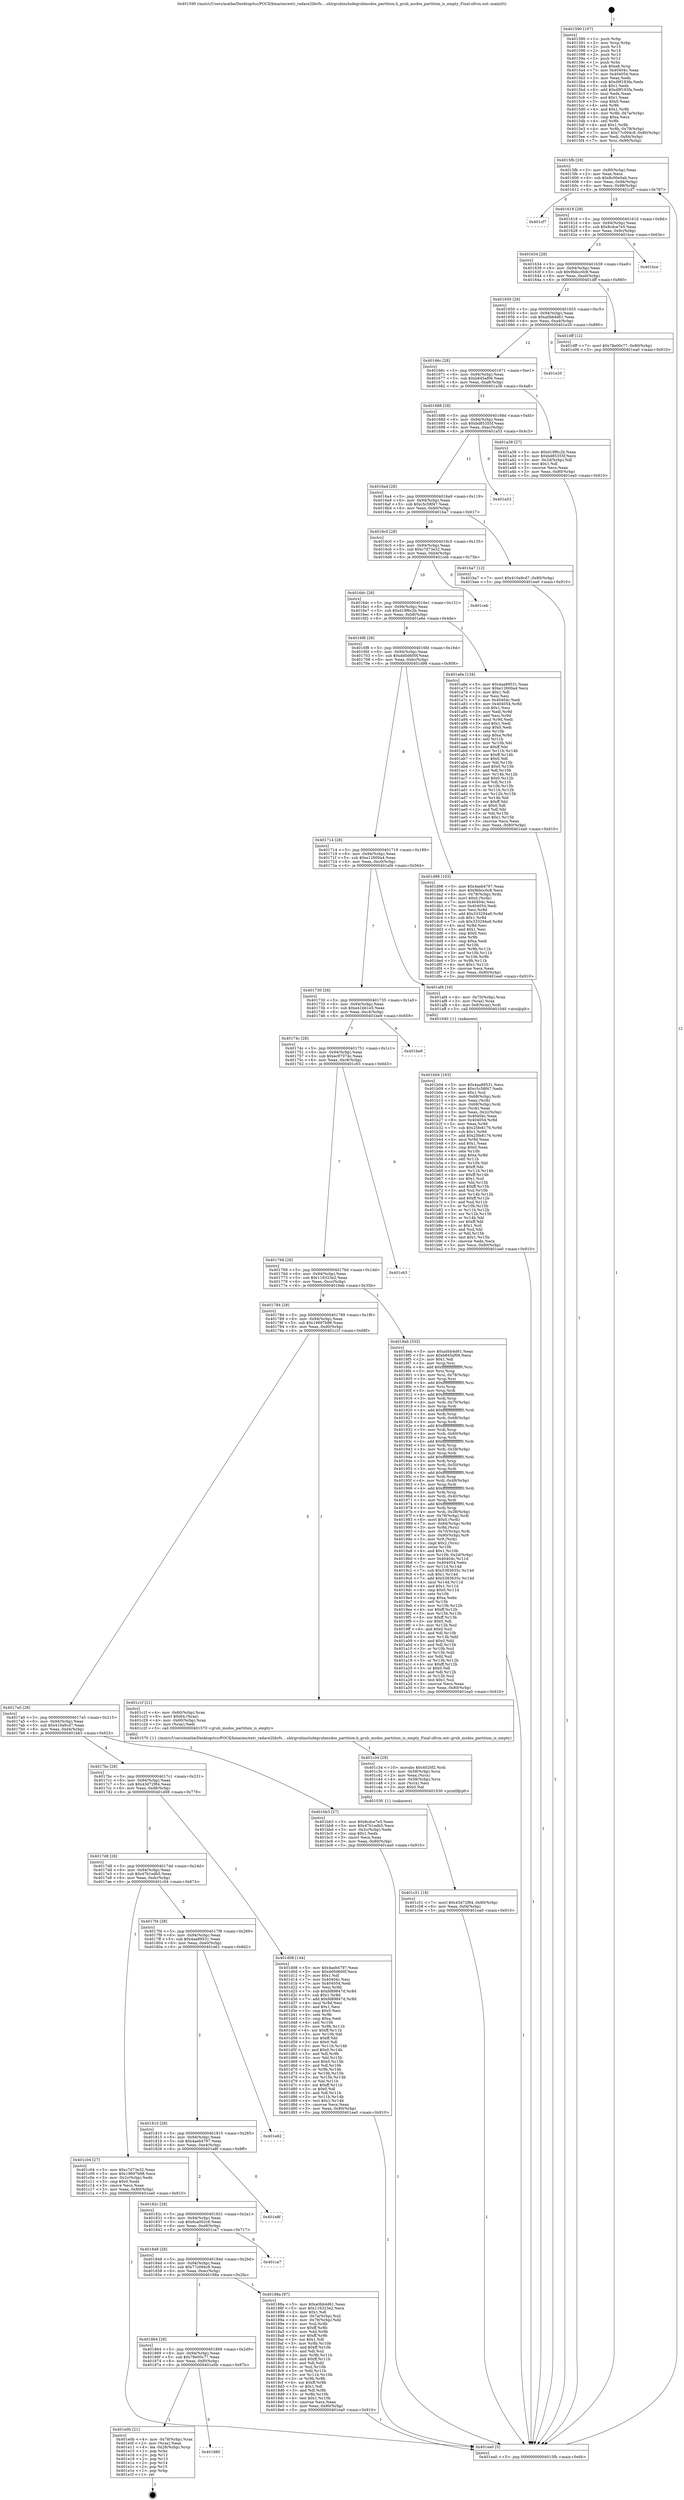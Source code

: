 digraph "0x401590" {
  label = "0x401590 (/mnt/c/Users/mathe/Desktop/tcc/POCII/binaries/extr_radare2librfs....shlrgrubincludegrubmsdos_partition.h_grub_msdos_partition_is_empty_Final-ollvm.out::main(0))"
  labelloc = "t"
  node[shape=record]

  Entry [label="",width=0.3,height=0.3,shape=circle,fillcolor=black,style=filled]
  "0x4015fb" [label="{
     0x4015fb [29]\l
     | [instrs]\l
     &nbsp;&nbsp;0x4015fb \<+3\>: mov -0x80(%rbp),%eax\l
     &nbsp;&nbsp;0x4015fe \<+2\>: mov %eax,%ecx\l
     &nbsp;&nbsp;0x401600 \<+6\>: sub $0x8c00e0ab,%ecx\l
     &nbsp;&nbsp;0x401606 \<+6\>: mov %eax,-0x94(%rbp)\l
     &nbsp;&nbsp;0x40160c \<+6\>: mov %ecx,-0x98(%rbp)\l
     &nbsp;&nbsp;0x401612 \<+6\>: je 0000000000401cf7 \<main+0x767\>\l
  }"]
  "0x401cf7" [label="{
     0x401cf7\l
  }", style=dashed]
  "0x401618" [label="{
     0x401618 [28]\l
     | [instrs]\l
     &nbsp;&nbsp;0x401618 \<+5\>: jmp 000000000040161d \<main+0x8d\>\l
     &nbsp;&nbsp;0x40161d \<+6\>: mov -0x94(%rbp),%eax\l
     &nbsp;&nbsp;0x401623 \<+5\>: sub $0x8cdce7e5,%eax\l
     &nbsp;&nbsp;0x401628 \<+6\>: mov %eax,-0x9c(%rbp)\l
     &nbsp;&nbsp;0x40162e \<+6\>: je 0000000000401bce \<main+0x63e\>\l
  }"]
  Exit [label="",width=0.3,height=0.3,shape=circle,fillcolor=black,style=filled,peripheries=2]
  "0x401bce" [label="{
     0x401bce\l
  }", style=dashed]
  "0x401634" [label="{
     0x401634 [28]\l
     | [instrs]\l
     &nbsp;&nbsp;0x401634 \<+5\>: jmp 0000000000401639 \<main+0xa9\>\l
     &nbsp;&nbsp;0x401639 \<+6\>: mov -0x94(%rbp),%eax\l
     &nbsp;&nbsp;0x40163f \<+5\>: sub $0x9bbcc0c8,%eax\l
     &nbsp;&nbsp;0x401644 \<+6\>: mov %eax,-0xa0(%rbp)\l
     &nbsp;&nbsp;0x40164a \<+6\>: je 0000000000401dff \<main+0x86f\>\l
  }"]
  "0x401880" [label="{
     0x401880\l
  }", style=dashed]
  "0x401dff" [label="{
     0x401dff [12]\l
     | [instrs]\l
     &nbsp;&nbsp;0x401dff \<+7\>: movl $0x78e00c77,-0x80(%rbp)\l
     &nbsp;&nbsp;0x401e06 \<+5\>: jmp 0000000000401ea0 \<main+0x910\>\l
  }"]
  "0x401650" [label="{
     0x401650 [28]\l
     | [instrs]\l
     &nbsp;&nbsp;0x401650 \<+5\>: jmp 0000000000401655 \<main+0xc5\>\l
     &nbsp;&nbsp;0x401655 \<+6\>: mov -0x94(%rbp),%eax\l
     &nbsp;&nbsp;0x40165b \<+5\>: sub $0xa0bb4d61,%eax\l
     &nbsp;&nbsp;0x401660 \<+6\>: mov %eax,-0xa4(%rbp)\l
     &nbsp;&nbsp;0x401666 \<+6\>: je 0000000000401e20 \<main+0x890\>\l
  }"]
  "0x401e0b" [label="{
     0x401e0b [21]\l
     | [instrs]\l
     &nbsp;&nbsp;0x401e0b \<+4\>: mov -0x78(%rbp),%rax\l
     &nbsp;&nbsp;0x401e0f \<+2\>: mov (%rax),%eax\l
     &nbsp;&nbsp;0x401e11 \<+4\>: lea -0x28(%rbp),%rsp\l
     &nbsp;&nbsp;0x401e15 \<+1\>: pop %rbx\l
     &nbsp;&nbsp;0x401e16 \<+2\>: pop %r12\l
     &nbsp;&nbsp;0x401e18 \<+2\>: pop %r13\l
     &nbsp;&nbsp;0x401e1a \<+2\>: pop %r14\l
     &nbsp;&nbsp;0x401e1c \<+2\>: pop %r15\l
     &nbsp;&nbsp;0x401e1e \<+1\>: pop %rbp\l
     &nbsp;&nbsp;0x401e1f \<+1\>: ret\l
  }"]
  "0x401e20" [label="{
     0x401e20\l
  }", style=dashed]
  "0x40166c" [label="{
     0x40166c [28]\l
     | [instrs]\l
     &nbsp;&nbsp;0x40166c \<+5\>: jmp 0000000000401671 \<main+0xe1\>\l
     &nbsp;&nbsp;0x401671 \<+6\>: mov -0x94(%rbp),%eax\l
     &nbsp;&nbsp;0x401677 \<+5\>: sub $0xb845af06,%eax\l
     &nbsp;&nbsp;0x40167c \<+6\>: mov %eax,-0xa8(%rbp)\l
     &nbsp;&nbsp;0x401682 \<+6\>: je 0000000000401a38 \<main+0x4a8\>\l
  }"]
  "0x401c51" [label="{
     0x401c51 [18]\l
     | [instrs]\l
     &nbsp;&nbsp;0x401c51 \<+7\>: movl $0x43d72f84,-0x80(%rbp)\l
     &nbsp;&nbsp;0x401c58 \<+6\>: mov %eax,-0xf4(%rbp)\l
     &nbsp;&nbsp;0x401c5e \<+5\>: jmp 0000000000401ea0 \<main+0x910\>\l
  }"]
  "0x401a38" [label="{
     0x401a38 [27]\l
     | [instrs]\l
     &nbsp;&nbsp;0x401a38 \<+5\>: mov $0xd19f6c2b,%eax\l
     &nbsp;&nbsp;0x401a3d \<+5\>: mov $0xbd85355f,%ecx\l
     &nbsp;&nbsp;0x401a42 \<+3\>: mov -0x2d(%rbp),%dl\l
     &nbsp;&nbsp;0x401a45 \<+3\>: test $0x1,%dl\l
     &nbsp;&nbsp;0x401a48 \<+3\>: cmovne %ecx,%eax\l
     &nbsp;&nbsp;0x401a4b \<+3\>: mov %eax,-0x80(%rbp)\l
     &nbsp;&nbsp;0x401a4e \<+5\>: jmp 0000000000401ea0 \<main+0x910\>\l
  }"]
  "0x401688" [label="{
     0x401688 [28]\l
     | [instrs]\l
     &nbsp;&nbsp;0x401688 \<+5\>: jmp 000000000040168d \<main+0xfd\>\l
     &nbsp;&nbsp;0x40168d \<+6\>: mov -0x94(%rbp),%eax\l
     &nbsp;&nbsp;0x401693 \<+5\>: sub $0xbd85355f,%eax\l
     &nbsp;&nbsp;0x401698 \<+6\>: mov %eax,-0xac(%rbp)\l
     &nbsp;&nbsp;0x40169e \<+6\>: je 0000000000401a53 \<main+0x4c3\>\l
  }"]
  "0x401c34" [label="{
     0x401c34 [29]\l
     | [instrs]\l
     &nbsp;&nbsp;0x401c34 \<+10\>: movabs $0x4020f2,%rdi\l
     &nbsp;&nbsp;0x401c3e \<+4\>: mov -0x58(%rbp),%rcx\l
     &nbsp;&nbsp;0x401c42 \<+2\>: mov %eax,(%rcx)\l
     &nbsp;&nbsp;0x401c44 \<+4\>: mov -0x58(%rbp),%rcx\l
     &nbsp;&nbsp;0x401c48 \<+2\>: mov (%rcx),%esi\l
     &nbsp;&nbsp;0x401c4a \<+2\>: mov $0x0,%al\l
     &nbsp;&nbsp;0x401c4c \<+5\>: call 0000000000401030 \<printf@plt\>\l
     | [calls]\l
     &nbsp;&nbsp;0x401030 \{1\} (unknown)\l
  }"]
  "0x401a53" [label="{
     0x401a53\l
  }", style=dashed]
  "0x4016a4" [label="{
     0x4016a4 [28]\l
     | [instrs]\l
     &nbsp;&nbsp;0x4016a4 \<+5\>: jmp 00000000004016a9 \<main+0x119\>\l
     &nbsp;&nbsp;0x4016a9 \<+6\>: mov -0x94(%rbp),%eax\l
     &nbsp;&nbsp;0x4016af \<+5\>: sub $0xc5c58f47,%eax\l
     &nbsp;&nbsp;0x4016b4 \<+6\>: mov %eax,-0xb0(%rbp)\l
     &nbsp;&nbsp;0x4016ba \<+6\>: je 0000000000401ba7 \<main+0x617\>\l
  }"]
  "0x401b04" [label="{
     0x401b04 [163]\l
     | [instrs]\l
     &nbsp;&nbsp;0x401b04 \<+5\>: mov $0x4aa89531,%ecx\l
     &nbsp;&nbsp;0x401b09 \<+5\>: mov $0xc5c58f47,%edx\l
     &nbsp;&nbsp;0x401b0e \<+3\>: mov $0x1,%sil\l
     &nbsp;&nbsp;0x401b11 \<+4\>: mov -0x68(%rbp),%rdi\l
     &nbsp;&nbsp;0x401b15 \<+2\>: mov %eax,(%rdi)\l
     &nbsp;&nbsp;0x401b17 \<+4\>: mov -0x68(%rbp),%rdi\l
     &nbsp;&nbsp;0x401b1b \<+2\>: mov (%rdi),%eax\l
     &nbsp;&nbsp;0x401b1d \<+3\>: mov %eax,-0x2c(%rbp)\l
     &nbsp;&nbsp;0x401b20 \<+7\>: mov 0x40404c,%eax\l
     &nbsp;&nbsp;0x401b27 \<+8\>: mov 0x404054,%r8d\l
     &nbsp;&nbsp;0x401b2f \<+3\>: mov %eax,%r9d\l
     &nbsp;&nbsp;0x401b32 \<+7\>: sub $0x25fe8176,%r9d\l
     &nbsp;&nbsp;0x401b39 \<+4\>: sub $0x1,%r9d\l
     &nbsp;&nbsp;0x401b3d \<+7\>: add $0x25fe8176,%r9d\l
     &nbsp;&nbsp;0x401b44 \<+4\>: imul %r9d,%eax\l
     &nbsp;&nbsp;0x401b48 \<+3\>: and $0x1,%eax\l
     &nbsp;&nbsp;0x401b4b \<+3\>: cmp $0x0,%eax\l
     &nbsp;&nbsp;0x401b4e \<+4\>: sete %r10b\l
     &nbsp;&nbsp;0x401b52 \<+4\>: cmp $0xa,%r8d\l
     &nbsp;&nbsp;0x401b56 \<+4\>: setl %r11b\l
     &nbsp;&nbsp;0x401b5a \<+3\>: mov %r10b,%bl\l
     &nbsp;&nbsp;0x401b5d \<+3\>: xor $0xff,%bl\l
     &nbsp;&nbsp;0x401b60 \<+3\>: mov %r11b,%r14b\l
     &nbsp;&nbsp;0x401b63 \<+4\>: xor $0xff,%r14b\l
     &nbsp;&nbsp;0x401b67 \<+4\>: xor $0x1,%sil\l
     &nbsp;&nbsp;0x401b6b \<+3\>: mov %bl,%r15b\l
     &nbsp;&nbsp;0x401b6e \<+4\>: and $0xff,%r15b\l
     &nbsp;&nbsp;0x401b72 \<+3\>: and %sil,%r10b\l
     &nbsp;&nbsp;0x401b75 \<+3\>: mov %r14b,%r12b\l
     &nbsp;&nbsp;0x401b78 \<+4\>: and $0xff,%r12b\l
     &nbsp;&nbsp;0x401b7c \<+3\>: and %sil,%r11b\l
     &nbsp;&nbsp;0x401b7f \<+3\>: or %r10b,%r15b\l
     &nbsp;&nbsp;0x401b82 \<+3\>: or %r11b,%r12b\l
     &nbsp;&nbsp;0x401b85 \<+3\>: xor %r12b,%r15b\l
     &nbsp;&nbsp;0x401b88 \<+3\>: or %r14b,%bl\l
     &nbsp;&nbsp;0x401b8b \<+3\>: xor $0xff,%bl\l
     &nbsp;&nbsp;0x401b8e \<+4\>: or $0x1,%sil\l
     &nbsp;&nbsp;0x401b92 \<+3\>: and %sil,%bl\l
     &nbsp;&nbsp;0x401b95 \<+3\>: or %bl,%r15b\l
     &nbsp;&nbsp;0x401b98 \<+4\>: test $0x1,%r15b\l
     &nbsp;&nbsp;0x401b9c \<+3\>: cmovne %edx,%ecx\l
     &nbsp;&nbsp;0x401b9f \<+3\>: mov %ecx,-0x80(%rbp)\l
     &nbsp;&nbsp;0x401ba2 \<+5\>: jmp 0000000000401ea0 \<main+0x910\>\l
  }"]
  "0x401ba7" [label="{
     0x401ba7 [12]\l
     | [instrs]\l
     &nbsp;&nbsp;0x401ba7 \<+7\>: movl $0x410a9cd7,-0x80(%rbp)\l
     &nbsp;&nbsp;0x401bae \<+5\>: jmp 0000000000401ea0 \<main+0x910\>\l
  }"]
  "0x4016c0" [label="{
     0x4016c0 [28]\l
     | [instrs]\l
     &nbsp;&nbsp;0x4016c0 \<+5\>: jmp 00000000004016c5 \<main+0x135\>\l
     &nbsp;&nbsp;0x4016c5 \<+6\>: mov -0x94(%rbp),%eax\l
     &nbsp;&nbsp;0x4016cb \<+5\>: sub $0xc7d73e32,%eax\l
     &nbsp;&nbsp;0x4016d0 \<+6\>: mov %eax,-0xb4(%rbp)\l
     &nbsp;&nbsp;0x4016d6 \<+6\>: je 0000000000401ceb \<main+0x75b\>\l
  }"]
  "0x401590" [label="{
     0x401590 [107]\l
     | [instrs]\l
     &nbsp;&nbsp;0x401590 \<+1\>: push %rbp\l
     &nbsp;&nbsp;0x401591 \<+3\>: mov %rsp,%rbp\l
     &nbsp;&nbsp;0x401594 \<+2\>: push %r15\l
     &nbsp;&nbsp;0x401596 \<+2\>: push %r14\l
     &nbsp;&nbsp;0x401598 \<+2\>: push %r13\l
     &nbsp;&nbsp;0x40159a \<+2\>: push %r12\l
     &nbsp;&nbsp;0x40159c \<+1\>: push %rbx\l
     &nbsp;&nbsp;0x40159d \<+7\>: sub $0xe8,%rsp\l
     &nbsp;&nbsp;0x4015a4 \<+7\>: mov 0x40404c,%eax\l
     &nbsp;&nbsp;0x4015ab \<+7\>: mov 0x404054,%ecx\l
     &nbsp;&nbsp;0x4015b2 \<+2\>: mov %eax,%edx\l
     &nbsp;&nbsp;0x4015b4 \<+6\>: sub $0xd9f193fa,%edx\l
     &nbsp;&nbsp;0x4015ba \<+3\>: sub $0x1,%edx\l
     &nbsp;&nbsp;0x4015bd \<+6\>: add $0xd9f193fa,%edx\l
     &nbsp;&nbsp;0x4015c3 \<+3\>: imul %edx,%eax\l
     &nbsp;&nbsp;0x4015c6 \<+3\>: and $0x1,%eax\l
     &nbsp;&nbsp;0x4015c9 \<+3\>: cmp $0x0,%eax\l
     &nbsp;&nbsp;0x4015cc \<+4\>: sete %r8b\l
     &nbsp;&nbsp;0x4015d0 \<+4\>: and $0x1,%r8b\l
     &nbsp;&nbsp;0x4015d4 \<+4\>: mov %r8b,-0x7a(%rbp)\l
     &nbsp;&nbsp;0x4015d8 \<+3\>: cmp $0xa,%ecx\l
     &nbsp;&nbsp;0x4015db \<+4\>: setl %r8b\l
     &nbsp;&nbsp;0x4015df \<+4\>: and $0x1,%r8b\l
     &nbsp;&nbsp;0x4015e3 \<+4\>: mov %r8b,-0x79(%rbp)\l
     &nbsp;&nbsp;0x4015e7 \<+7\>: movl $0x77c094c9,-0x80(%rbp)\l
     &nbsp;&nbsp;0x4015ee \<+6\>: mov %edi,-0x84(%rbp)\l
     &nbsp;&nbsp;0x4015f4 \<+7\>: mov %rsi,-0x90(%rbp)\l
  }"]
  "0x401ceb" [label="{
     0x401ceb\l
  }", style=dashed]
  "0x4016dc" [label="{
     0x4016dc [28]\l
     | [instrs]\l
     &nbsp;&nbsp;0x4016dc \<+5\>: jmp 00000000004016e1 \<main+0x151\>\l
     &nbsp;&nbsp;0x4016e1 \<+6\>: mov -0x94(%rbp),%eax\l
     &nbsp;&nbsp;0x4016e7 \<+5\>: sub $0xd19f6c2b,%eax\l
     &nbsp;&nbsp;0x4016ec \<+6\>: mov %eax,-0xb8(%rbp)\l
     &nbsp;&nbsp;0x4016f2 \<+6\>: je 0000000000401a6e \<main+0x4de\>\l
  }"]
  "0x401ea0" [label="{
     0x401ea0 [5]\l
     | [instrs]\l
     &nbsp;&nbsp;0x401ea0 \<+5\>: jmp 00000000004015fb \<main+0x6b\>\l
  }"]
  "0x401a6e" [label="{
     0x401a6e [134]\l
     | [instrs]\l
     &nbsp;&nbsp;0x401a6e \<+5\>: mov $0x4aa89531,%eax\l
     &nbsp;&nbsp;0x401a73 \<+5\>: mov $0xe12600a4,%ecx\l
     &nbsp;&nbsp;0x401a78 \<+2\>: mov $0x1,%dl\l
     &nbsp;&nbsp;0x401a7a \<+2\>: xor %esi,%esi\l
     &nbsp;&nbsp;0x401a7c \<+7\>: mov 0x40404c,%edi\l
     &nbsp;&nbsp;0x401a83 \<+8\>: mov 0x404054,%r8d\l
     &nbsp;&nbsp;0x401a8b \<+3\>: sub $0x1,%esi\l
     &nbsp;&nbsp;0x401a8e \<+3\>: mov %edi,%r9d\l
     &nbsp;&nbsp;0x401a91 \<+3\>: add %esi,%r9d\l
     &nbsp;&nbsp;0x401a94 \<+4\>: imul %r9d,%edi\l
     &nbsp;&nbsp;0x401a98 \<+3\>: and $0x1,%edi\l
     &nbsp;&nbsp;0x401a9b \<+3\>: cmp $0x0,%edi\l
     &nbsp;&nbsp;0x401a9e \<+4\>: sete %r10b\l
     &nbsp;&nbsp;0x401aa2 \<+4\>: cmp $0xa,%r8d\l
     &nbsp;&nbsp;0x401aa6 \<+4\>: setl %r11b\l
     &nbsp;&nbsp;0x401aaa \<+3\>: mov %r10b,%bl\l
     &nbsp;&nbsp;0x401aad \<+3\>: xor $0xff,%bl\l
     &nbsp;&nbsp;0x401ab0 \<+3\>: mov %r11b,%r14b\l
     &nbsp;&nbsp;0x401ab3 \<+4\>: xor $0xff,%r14b\l
     &nbsp;&nbsp;0x401ab7 \<+3\>: xor $0x0,%dl\l
     &nbsp;&nbsp;0x401aba \<+3\>: mov %bl,%r15b\l
     &nbsp;&nbsp;0x401abd \<+4\>: and $0x0,%r15b\l
     &nbsp;&nbsp;0x401ac1 \<+3\>: and %dl,%r10b\l
     &nbsp;&nbsp;0x401ac4 \<+3\>: mov %r14b,%r12b\l
     &nbsp;&nbsp;0x401ac7 \<+4\>: and $0x0,%r12b\l
     &nbsp;&nbsp;0x401acb \<+3\>: and %dl,%r11b\l
     &nbsp;&nbsp;0x401ace \<+3\>: or %r10b,%r15b\l
     &nbsp;&nbsp;0x401ad1 \<+3\>: or %r11b,%r12b\l
     &nbsp;&nbsp;0x401ad4 \<+3\>: xor %r12b,%r15b\l
     &nbsp;&nbsp;0x401ad7 \<+3\>: or %r14b,%bl\l
     &nbsp;&nbsp;0x401ada \<+3\>: xor $0xff,%bl\l
     &nbsp;&nbsp;0x401add \<+3\>: or $0x0,%dl\l
     &nbsp;&nbsp;0x401ae0 \<+2\>: and %dl,%bl\l
     &nbsp;&nbsp;0x401ae2 \<+3\>: or %bl,%r15b\l
     &nbsp;&nbsp;0x401ae5 \<+4\>: test $0x1,%r15b\l
     &nbsp;&nbsp;0x401ae9 \<+3\>: cmovne %ecx,%eax\l
     &nbsp;&nbsp;0x401aec \<+3\>: mov %eax,-0x80(%rbp)\l
     &nbsp;&nbsp;0x401aef \<+5\>: jmp 0000000000401ea0 \<main+0x910\>\l
  }"]
  "0x4016f8" [label="{
     0x4016f8 [28]\l
     | [instrs]\l
     &nbsp;&nbsp;0x4016f8 \<+5\>: jmp 00000000004016fd \<main+0x16d\>\l
     &nbsp;&nbsp;0x4016fd \<+6\>: mov -0x94(%rbp),%eax\l
     &nbsp;&nbsp;0x401703 \<+5\>: sub $0xdd0d600f,%eax\l
     &nbsp;&nbsp;0x401708 \<+6\>: mov %eax,-0xbc(%rbp)\l
     &nbsp;&nbsp;0x40170e \<+6\>: je 0000000000401d98 \<main+0x808\>\l
  }"]
  "0x401864" [label="{
     0x401864 [28]\l
     | [instrs]\l
     &nbsp;&nbsp;0x401864 \<+5\>: jmp 0000000000401869 \<main+0x2d9\>\l
     &nbsp;&nbsp;0x401869 \<+6\>: mov -0x94(%rbp),%eax\l
     &nbsp;&nbsp;0x40186f \<+5\>: sub $0x78e00c77,%eax\l
     &nbsp;&nbsp;0x401874 \<+6\>: mov %eax,-0xf0(%rbp)\l
     &nbsp;&nbsp;0x40187a \<+6\>: je 0000000000401e0b \<main+0x87b\>\l
  }"]
  "0x401d98" [label="{
     0x401d98 [103]\l
     | [instrs]\l
     &nbsp;&nbsp;0x401d98 \<+5\>: mov $0x4aeb4797,%eax\l
     &nbsp;&nbsp;0x401d9d \<+5\>: mov $0x9bbcc0c8,%ecx\l
     &nbsp;&nbsp;0x401da2 \<+4\>: mov -0x78(%rbp),%rdx\l
     &nbsp;&nbsp;0x401da6 \<+6\>: movl $0x0,(%rdx)\l
     &nbsp;&nbsp;0x401dac \<+7\>: mov 0x40404c,%esi\l
     &nbsp;&nbsp;0x401db3 \<+7\>: mov 0x404054,%edi\l
     &nbsp;&nbsp;0x401dba \<+3\>: mov %esi,%r8d\l
     &nbsp;&nbsp;0x401dbd \<+7\>: add $0x333294a9,%r8d\l
     &nbsp;&nbsp;0x401dc4 \<+4\>: sub $0x1,%r8d\l
     &nbsp;&nbsp;0x401dc8 \<+7\>: sub $0x333294a9,%r8d\l
     &nbsp;&nbsp;0x401dcf \<+4\>: imul %r8d,%esi\l
     &nbsp;&nbsp;0x401dd3 \<+3\>: and $0x1,%esi\l
     &nbsp;&nbsp;0x401dd6 \<+3\>: cmp $0x0,%esi\l
     &nbsp;&nbsp;0x401dd9 \<+4\>: sete %r9b\l
     &nbsp;&nbsp;0x401ddd \<+3\>: cmp $0xa,%edi\l
     &nbsp;&nbsp;0x401de0 \<+4\>: setl %r10b\l
     &nbsp;&nbsp;0x401de4 \<+3\>: mov %r9b,%r11b\l
     &nbsp;&nbsp;0x401de7 \<+3\>: and %r10b,%r11b\l
     &nbsp;&nbsp;0x401dea \<+3\>: xor %r10b,%r9b\l
     &nbsp;&nbsp;0x401ded \<+3\>: or %r9b,%r11b\l
     &nbsp;&nbsp;0x401df0 \<+4\>: test $0x1,%r11b\l
     &nbsp;&nbsp;0x401df4 \<+3\>: cmovne %ecx,%eax\l
     &nbsp;&nbsp;0x401df7 \<+3\>: mov %eax,-0x80(%rbp)\l
     &nbsp;&nbsp;0x401dfa \<+5\>: jmp 0000000000401ea0 \<main+0x910\>\l
  }"]
  "0x401714" [label="{
     0x401714 [28]\l
     | [instrs]\l
     &nbsp;&nbsp;0x401714 \<+5\>: jmp 0000000000401719 \<main+0x189\>\l
     &nbsp;&nbsp;0x401719 \<+6\>: mov -0x94(%rbp),%eax\l
     &nbsp;&nbsp;0x40171f \<+5\>: sub $0xe12600a4,%eax\l
     &nbsp;&nbsp;0x401724 \<+6\>: mov %eax,-0xc0(%rbp)\l
     &nbsp;&nbsp;0x40172a \<+6\>: je 0000000000401af4 \<main+0x564\>\l
  }"]
  "0x40188a" [label="{
     0x40188a [97]\l
     | [instrs]\l
     &nbsp;&nbsp;0x40188a \<+5\>: mov $0xa0bb4d61,%eax\l
     &nbsp;&nbsp;0x40188f \<+5\>: mov $0x116323e2,%ecx\l
     &nbsp;&nbsp;0x401894 \<+2\>: mov $0x1,%dl\l
     &nbsp;&nbsp;0x401896 \<+4\>: mov -0x7a(%rbp),%sil\l
     &nbsp;&nbsp;0x40189a \<+4\>: mov -0x79(%rbp),%dil\l
     &nbsp;&nbsp;0x40189e \<+3\>: mov %sil,%r8b\l
     &nbsp;&nbsp;0x4018a1 \<+4\>: xor $0xff,%r8b\l
     &nbsp;&nbsp;0x4018a5 \<+3\>: mov %dil,%r9b\l
     &nbsp;&nbsp;0x4018a8 \<+4\>: xor $0xff,%r9b\l
     &nbsp;&nbsp;0x4018ac \<+3\>: xor $0x1,%dl\l
     &nbsp;&nbsp;0x4018af \<+3\>: mov %r8b,%r10b\l
     &nbsp;&nbsp;0x4018b2 \<+4\>: and $0xff,%r10b\l
     &nbsp;&nbsp;0x4018b6 \<+3\>: and %dl,%sil\l
     &nbsp;&nbsp;0x4018b9 \<+3\>: mov %r9b,%r11b\l
     &nbsp;&nbsp;0x4018bc \<+4\>: and $0xff,%r11b\l
     &nbsp;&nbsp;0x4018c0 \<+3\>: and %dl,%dil\l
     &nbsp;&nbsp;0x4018c3 \<+3\>: or %sil,%r10b\l
     &nbsp;&nbsp;0x4018c6 \<+3\>: or %dil,%r11b\l
     &nbsp;&nbsp;0x4018c9 \<+3\>: xor %r11b,%r10b\l
     &nbsp;&nbsp;0x4018cc \<+3\>: or %r9b,%r8b\l
     &nbsp;&nbsp;0x4018cf \<+4\>: xor $0xff,%r8b\l
     &nbsp;&nbsp;0x4018d3 \<+3\>: or $0x1,%dl\l
     &nbsp;&nbsp;0x4018d6 \<+3\>: and %dl,%r8b\l
     &nbsp;&nbsp;0x4018d9 \<+3\>: or %r8b,%r10b\l
     &nbsp;&nbsp;0x4018dc \<+4\>: test $0x1,%r10b\l
     &nbsp;&nbsp;0x4018e0 \<+3\>: cmovne %ecx,%eax\l
     &nbsp;&nbsp;0x4018e3 \<+3\>: mov %eax,-0x80(%rbp)\l
     &nbsp;&nbsp;0x4018e6 \<+5\>: jmp 0000000000401ea0 \<main+0x910\>\l
  }"]
  "0x401af4" [label="{
     0x401af4 [16]\l
     | [instrs]\l
     &nbsp;&nbsp;0x401af4 \<+4\>: mov -0x70(%rbp),%rax\l
     &nbsp;&nbsp;0x401af8 \<+3\>: mov (%rax),%rax\l
     &nbsp;&nbsp;0x401afb \<+4\>: mov 0x8(%rax),%rdi\l
     &nbsp;&nbsp;0x401aff \<+5\>: call 0000000000401040 \<atoi@plt\>\l
     | [calls]\l
     &nbsp;&nbsp;0x401040 \{1\} (unknown)\l
  }"]
  "0x401730" [label="{
     0x401730 [28]\l
     | [instrs]\l
     &nbsp;&nbsp;0x401730 \<+5\>: jmp 0000000000401735 \<main+0x1a5\>\l
     &nbsp;&nbsp;0x401735 \<+6\>: mov -0x94(%rbp),%eax\l
     &nbsp;&nbsp;0x40173b \<+5\>: sub $0xe41bb1e5,%eax\l
     &nbsp;&nbsp;0x401740 \<+6\>: mov %eax,-0xc4(%rbp)\l
     &nbsp;&nbsp;0x401746 \<+6\>: je 0000000000401be9 \<main+0x659\>\l
  }"]
  "0x401848" [label="{
     0x401848 [28]\l
     | [instrs]\l
     &nbsp;&nbsp;0x401848 \<+5\>: jmp 000000000040184d \<main+0x2bd\>\l
     &nbsp;&nbsp;0x40184d \<+6\>: mov -0x94(%rbp),%eax\l
     &nbsp;&nbsp;0x401853 \<+5\>: sub $0x77c094c9,%eax\l
     &nbsp;&nbsp;0x401858 \<+6\>: mov %eax,-0xec(%rbp)\l
     &nbsp;&nbsp;0x40185e \<+6\>: je 000000000040188a \<main+0x2fa\>\l
  }"]
  "0x401be9" [label="{
     0x401be9\l
  }", style=dashed]
  "0x40174c" [label="{
     0x40174c [28]\l
     | [instrs]\l
     &nbsp;&nbsp;0x40174c \<+5\>: jmp 0000000000401751 \<main+0x1c1\>\l
     &nbsp;&nbsp;0x401751 \<+6\>: mov -0x94(%rbp),%eax\l
     &nbsp;&nbsp;0x401757 \<+5\>: sub $0xec97074c,%eax\l
     &nbsp;&nbsp;0x40175c \<+6\>: mov %eax,-0xc8(%rbp)\l
     &nbsp;&nbsp;0x401762 \<+6\>: je 0000000000401c63 \<main+0x6d3\>\l
  }"]
  "0x401ca7" [label="{
     0x401ca7\l
  }", style=dashed]
  "0x401c63" [label="{
     0x401c63\l
  }", style=dashed]
  "0x401768" [label="{
     0x401768 [28]\l
     | [instrs]\l
     &nbsp;&nbsp;0x401768 \<+5\>: jmp 000000000040176d \<main+0x1dd\>\l
     &nbsp;&nbsp;0x40176d \<+6\>: mov -0x94(%rbp),%eax\l
     &nbsp;&nbsp;0x401773 \<+5\>: sub $0x116323e2,%eax\l
     &nbsp;&nbsp;0x401778 \<+6\>: mov %eax,-0xcc(%rbp)\l
     &nbsp;&nbsp;0x40177e \<+6\>: je 00000000004018eb \<main+0x35b\>\l
  }"]
  "0x40182c" [label="{
     0x40182c [28]\l
     | [instrs]\l
     &nbsp;&nbsp;0x40182c \<+5\>: jmp 0000000000401831 \<main+0x2a1\>\l
     &nbsp;&nbsp;0x401831 \<+6\>: mov -0x94(%rbp),%eax\l
     &nbsp;&nbsp;0x401837 \<+5\>: sub $0x6ca002c6,%eax\l
     &nbsp;&nbsp;0x40183c \<+6\>: mov %eax,-0xe8(%rbp)\l
     &nbsp;&nbsp;0x401842 \<+6\>: je 0000000000401ca7 \<main+0x717\>\l
  }"]
  "0x4018eb" [label="{
     0x4018eb [333]\l
     | [instrs]\l
     &nbsp;&nbsp;0x4018eb \<+5\>: mov $0xa0bb4d61,%eax\l
     &nbsp;&nbsp;0x4018f0 \<+5\>: mov $0xb845af06,%ecx\l
     &nbsp;&nbsp;0x4018f5 \<+2\>: mov $0x1,%dl\l
     &nbsp;&nbsp;0x4018f7 \<+3\>: mov %rsp,%rsi\l
     &nbsp;&nbsp;0x4018fa \<+4\>: add $0xfffffffffffffff0,%rsi\l
     &nbsp;&nbsp;0x4018fe \<+3\>: mov %rsi,%rsp\l
     &nbsp;&nbsp;0x401901 \<+4\>: mov %rsi,-0x78(%rbp)\l
     &nbsp;&nbsp;0x401905 \<+3\>: mov %rsp,%rsi\l
     &nbsp;&nbsp;0x401908 \<+4\>: add $0xfffffffffffffff0,%rsi\l
     &nbsp;&nbsp;0x40190c \<+3\>: mov %rsi,%rsp\l
     &nbsp;&nbsp;0x40190f \<+3\>: mov %rsp,%rdi\l
     &nbsp;&nbsp;0x401912 \<+4\>: add $0xfffffffffffffff0,%rdi\l
     &nbsp;&nbsp;0x401916 \<+3\>: mov %rdi,%rsp\l
     &nbsp;&nbsp;0x401919 \<+4\>: mov %rdi,-0x70(%rbp)\l
     &nbsp;&nbsp;0x40191d \<+3\>: mov %rsp,%rdi\l
     &nbsp;&nbsp;0x401920 \<+4\>: add $0xfffffffffffffff0,%rdi\l
     &nbsp;&nbsp;0x401924 \<+3\>: mov %rdi,%rsp\l
     &nbsp;&nbsp;0x401927 \<+4\>: mov %rdi,-0x68(%rbp)\l
     &nbsp;&nbsp;0x40192b \<+3\>: mov %rsp,%rdi\l
     &nbsp;&nbsp;0x40192e \<+4\>: add $0xfffffffffffffff0,%rdi\l
     &nbsp;&nbsp;0x401932 \<+3\>: mov %rdi,%rsp\l
     &nbsp;&nbsp;0x401935 \<+4\>: mov %rdi,-0x60(%rbp)\l
     &nbsp;&nbsp;0x401939 \<+3\>: mov %rsp,%rdi\l
     &nbsp;&nbsp;0x40193c \<+4\>: add $0xfffffffffffffff0,%rdi\l
     &nbsp;&nbsp;0x401940 \<+3\>: mov %rdi,%rsp\l
     &nbsp;&nbsp;0x401943 \<+4\>: mov %rdi,-0x58(%rbp)\l
     &nbsp;&nbsp;0x401947 \<+3\>: mov %rsp,%rdi\l
     &nbsp;&nbsp;0x40194a \<+4\>: add $0xfffffffffffffff0,%rdi\l
     &nbsp;&nbsp;0x40194e \<+3\>: mov %rdi,%rsp\l
     &nbsp;&nbsp;0x401951 \<+4\>: mov %rdi,-0x50(%rbp)\l
     &nbsp;&nbsp;0x401955 \<+3\>: mov %rsp,%rdi\l
     &nbsp;&nbsp;0x401958 \<+4\>: add $0xfffffffffffffff0,%rdi\l
     &nbsp;&nbsp;0x40195c \<+3\>: mov %rdi,%rsp\l
     &nbsp;&nbsp;0x40195f \<+4\>: mov %rdi,-0x48(%rbp)\l
     &nbsp;&nbsp;0x401963 \<+3\>: mov %rsp,%rdi\l
     &nbsp;&nbsp;0x401966 \<+4\>: add $0xfffffffffffffff0,%rdi\l
     &nbsp;&nbsp;0x40196a \<+3\>: mov %rdi,%rsp\l
     &nbsp;&nbsp;0x40196d \<+4\>: mov %rdi,-0x40(%rbp)\l
     &nbsp;&nbsp;0x401971 \<+3\>: mov %rsp,%rdi\l
     &nbsp;&nbsp;0x401974 \<+4\>: add $0xfffffffffffffff0,%rdi\l
     &nbsp;&nbsp;0x401978 \<+3\>: mov %rdi,%rsp\l
     &nbsp;&nbsp;0x40197b \<+4\>: mov %rdi,-0x38(%rbp)\l
     &nbsp;&nbsp;0x40197f \<+4\>: mov -0x78(%rbp),%rdi\l
     &nbsp;&nbsp;0x401983 \<+6\>: movl $0x0,(%rdi)\l
     &nbsp;&nbsp;0x401989 \<+7\>: mov -0x84(%rbp),%r8d\l
     &nbsp;&nbsp;0x401990 \<+3\>: mov %r8d,(%rsi)\l
     &nbsp;&nbsp;0x401993 \<+4\>: mov -0x70(%rbp),%rdi\l
     &nbsp;&nbsp;0x401997 \<+7\>: mov -0x90(%rbp),%r9\l
     &nbsp;&nbsp;0x40199e \<+3\>: mov %r9,(%rdi)\l
     &nbsp;&nbsp;0x4019a1 \<+3\>: cmpl $0x2,(%rsi)\l
     &nbsp;&nbsp;0x4019a4 \<+4\>: setne %r10b\l
     &nbsp;&nbsp;0x4019a8 \<+4\>: and $0x1,%r10b\l
     &nbsp;&nbsp;0x4019ac \<+4\>: mov %r10b,-0x2d(%rbp)\l
     &nbsp;&nbsp;0x4019b0 \<+8\>: mov 0x40404c,%r11d\l
     &nbsp;&nbsp;0x4019b8 \<+7\>: mov 0x404054,%ebx\l
     &nbsp;&nbsp;0x4019bf \<+3\>: mov %r11d,%r14d\l
     &nbsp;&nbsp;0x4019c2 \<+7\>: sub $0x5383635c,%r14d\l
     &nbsp;&nbsp;0x4019c9 \<+4\>: sub $0x1,%r14d\l
     &nbsp;&nbsp;0x4019cd \<+7\>: add $0x5383635c,%r14d\l
     &nbsp;&nbsp;0x4019d4 \<+4\>: imul %r14d,%r11d\l
     &nbsp;&nbsp;0x4019d8 \<+4\>: and $0x1,%r11d\l
     &nbsp;&nbsp;0x4019dc \<+4\>: cmp $0x0,%r11d\l
     &nbsp;&nbsp;0x4019e0 \<+4\>: sete %r10b\l
     &nbsp;&nbsp;0x4019e4 \<+3\>: cmp $0xa,%ebx\l
     &nbsp;&nbsp;0x4019e7 \<+4\>: setl %r15b\l
     &nbsp;&nbsp;0x4019eb \<+3\>: mov %r10b,%r12b\l
     &nbsp;&nbsp;0x4019ee \<+4\>: xor $0xff,%r12b\l
     &nbsp;&nbsp;0x4019f2 \<+3\>: mov %r15b,%r13b\l
     &nbsp;&nbsp;0x4019f5 \<+4\>: xor $0xff,%r13b\l
     &nbsp;&nbsp;0x4019f9 \<+3\>: xor $0x0,%dl\l
     &nbsp;&nbsp;0x4019fc \<+3\>: mov %r12b,%sil\l
     &nbsp;&nbsp;0x4019ff \<+4\>: and $0x0,%sil\l
     &nbsp;&nbsp;0x401a03 \<+3\>: and %dl,%r10b\l
     &nbsp;&nbsp;0x401a06 \<+3\>: mov %r13b,%dil\l
     &nbsp;&nbsp;0x401a09 \<+4\>: and $0x0,%dil\l
     &nbsp;&nbsp;0x401a0d \<+3\>: and %dl,%r15b\l
     &nbsp;&nbsp;0x401a10 \<+3\>: or %r10b,%sil\l
     &nbsp;&nbsp;0x401a13 \<+3\>: or %r15b,%dil\l
     &nbsp;&nbsp;0x401a16 \<+3\>: xor %dil,%sil\l
     &nbsp;&nbsp;0x401a19 \<+3\>: or %r13b,%r12b\l
     &nbsp;&nbsp;0x401a1c \<+4\>: xor $0xff,%r12b\l
     &nbsp;&nbsp;0x401a20 \<+3\>: or $0x0,%dl\l
     &nbsp;&nbsp;0x401a23 \<+3\>: and %dl,%r12b\l
     &nbsp;&nbsp;0x401a26 \<+3\>: or %r12b,%sil\l
     &nbsp;&nbsp;0x401a29 \<+4\>: test $0x1,%sil\l
     &nbsp;&nbsp;0x401a2d \<+3\>: cmovne %ecx,%eax\l
     &nbsp;&nbsp;0x401a30 \<+3\>: mov %eax,-0x80(%rbp)\l
     &nbsp;&nbsp;0x401a33 \<+5\>: jmp 0000000000401ea0 \<main+0x910\>\l
  }"]
  "0x401784" [label="{
     0x401784 [28]\l
     | [instrs]\l
     &nbsp;&nbsp;0x401784 \<+5\>: jmp 0000000000401789 \<main+0x1f9\>\l
     &nbsp;&nbsp;0x401789 \<+6\>: mov -0x94(%rbp),%eax\l
     &nbsp;&nbsp;0x40178f \<+5\>: sub $0x19697b98,%eax\l
     &nbsp;&nbsp;0x401794 \<+6\>: mov %eax,-0xd0(%rbp)\l
     &nbsp;&nbsp;0x40179a \<+6\>: je 0000000000401c1f \<main+0x68f\>\l
  }"]
  "0x401e8f" [label="{
     0x401e8f\l
  }", style=dashed]
  "0x401c1f" [label="{
     0x401c1f [21]\l
     | [instrs]\l
     &nbsp;&nbsp;0x401c1f \<+4\>: mov -0x60(%rbp),%rax\l
     &nbsp;&nbsp;0x401c23 \<+6\>: movl $0x64,(%rax)\l
     &nbsp;&nbsp;0x401c29 \<+4\>: mov -0x60(%rbp),%rax\l
     &nbsp;&nbsp;0x401c2d \<+2\>: mov (%rax),%edi\l
     &nbsp;&nbsp;0x401c2f \<+5\>: call 0000000000401570 \<grub_msdos_partition_is_empty\>\l
     | [calls]\l
     &nbsp;&nbsp;0x401570 \{1\} (/mnt/c/Users/mathe/Desktop/tcc/POCII/binaries/extr_radare2librfs....shlrgrubincludegrubmsdos_partition.h_grub_msdos_partition_is_empty_Final-ollvm.out::grub_msdos_partition_is_empty)\l
  }"]
  "0x4017a0" [label="{
     0x4017a0 [28]\l
     | [instrs]\l
     &nbsp;&nbsp;0x4017a0 \<+5\>: jmp 00000000004017a5 \<main+0x215\>\l
     &nbsp;&nbsp;0x4017a5 \<+6\>: mov -0x94(%rbp),%eax\l
     &nbsp;&nbsp;0x4017ab \<+5\>: sub $0x410a9cd7,%eax\l
     &nbsp;&nbsp;0x4017b0 \<+6\>: mov %eax,-0xd4(%rbp)\l
     &nbsp;&nbsp;0x4017b6 \<+6\>: je 0000000000401bb3 \<main+0x623\>\l
  }"]
  "0x401810" [label="{
     0x401810 [28]\l
     | [instrs]\l
     &nbsp;&nbsp;0x401810 \<+5\>: jmp 0000000000401815 \<main+0x285\>\l
     &nbsp;&nbsp;0x401815 \<+6\>: mov -0x94(%rbp),%eax\l
     &nbsp;&nbsp;0x40181b \<+5\>: sub $0x4aeb4797,%eax\l
     &nbsp;&nbsp;0x401820 \<+6\>: mov %eax,-0xe4(%rbp)\l
     &nbsp;&nbsp;0x401826 \<+6\>: je 0000000000401e8f \<main+0x8ff\>\l
  }"]
  "0x401bb3" [label="{
     0x401bb3 [27]\l
     | [instrs]\l
     &nbsp;&nbsp;0x401bb3 \<+5\>: mov $0x8cdce7e5,%eax\l
     &nbsp;&nbsp;0x401bb8 \<+5\>: mov $0x47b1edb5,%ecx\l
     &nbsp;&nbsp;0x401bbd \<+3\>: mov -0x2c(%rbp),%edx\l
     &nbsp;&nbsp;0x401bc0 \<+3\>: cmp $0x1,%edx\l
     &nbsp;&nbsp;0x401bc3 \<+3\>: cmovl %ecx,%eax\l
     &nbsp;&nbsp;0x401bc6 \<+3\>: mov %eax,-0x80(%rbp)\l
     &nbsp;&nbsp;0x401bc9 \<+5\>: jmp 0000000000401ea0 \<main+0x910\>\l
  }"]
  "0x4017bc" [label="{
     0x4017bc [28]\l
     | [instrs]\l
     &nbsp;&nbsp;0x4017bc \<+5\>: jmp 00000000004017c1 \<main+0x231\>\l
     &nbsp;&nbsp;0x4017c1 \<+6\>: mov -0x94(%rbp),%eax\l
     &nbsp;&nbsp;0x4017c7 \<+5\>: sub $0x43d72f84,%eax\l
     &nbsp;&nbsp;0x4017cc \<+6\>: mov %eax,-0xd8(%rbp)\l
     &nbsp;&nbsp;0x4017d2 \<+6\>: je 0000000000401d08 \<main+0x778\>\l
  }"]
  "0x401e62" [label="{
     0x401e62\l
  }", style=dashed]
  "0x401d08" [label="{
     0x401d08 [144]\l
     | [instrs]\l
     &nbsp;&nbsp;0x401d08 \<+5\>: mov $0x4aeb4797,%eax\l
     &nbsp;&nbsp;0x401d0d \<+5\>: mov $0xdd0d600f,%ecx\l
     &nbsp;&nbsp;0x401d12 \<+2\>: mov $0x1,%dl\l
     &nbsp;&nbsp;0x401d14 \<+7\>: mov 0x40404c,%esi\l
     &nbsp;&nbsp;0x401d1b \<+7\>: mov 0x404054,%edi\l
     &nbsp;&nbsp;0x401d22 \<+3\>: mov %esi,%r8d\l
     &nbsp;&nbsp;0x401d25 \<+7\>: sub $0xfd89847d,%r8d\l
     &nbsp;&nbsp;0x401d2c \<+4\>: sub $0x1,%r8d\l
     &nbsp;&nbsp;0x401d30 \<+7\>: add $0xfd89847d,%r8d\l
     &nbsp;&nbsp;0x401d37 \<+4\>: imul %r8d,%esi\l
     &nbsp;&nbsp;0x401d3b \<+3\>: and $0x1,%esi\l
     &nbsp;&nbsp;0x401d3e \<+3\>: cmp $0x0,%esi\l
     &nbsp;&nbsp;0x401d41 \<+4\>: sete %r9b\l
     &nbsp;&nbsp;0x401d45 \<+3\>: cmp $0xa,%edi\l
     &nbsp;&nbsp;0x401d48 \<+4\>: setl %r10b\l
     &nbsp;&nbsp;0x401d4c \<+3\>: mov %r9b,%r11b\l
     &nbsp;&nbsp;0x401d4f \<+4\>: xor $0xff,%r11b\l
     &nbsp;&nbsp;0x401d53 \<+3\>: mov %r10b,%bl\l
     &nbsp;&nbsp;0x401d56 \<+3\>: xor $0xff,%bl\l
     &nbsp;&nbsp;0x401d59 \<+3\>: xor $0x0,%dl\l
     &nbsp;&nbsp;0x401d5c \<+3\>: mov %r11b,%r14b\l
     &nbsp;&nbsp;0x401d5f \<+4\>: and $0x0,%r14b\l
     &nbsp;&nbsp;0x401d63 \<+3\>: and %dl,%r9b\l
     &nbsp;&nbsp;0x401d66 \<+3\>: mov %bl,%r15b\l
     &nbsp;&nbsp;0x401d69 \<+4\>: and $0x0,%r15b\l
     &nbsp;&nbsp;0x401d6d \<+3\>: and %dl,%r10b\l
     &nbsp;&nbsp;0x401d70 \<+3\>: or %r9b,%r14b\l
     &nbsp;&nbsp;0x401d73 \<+3\>: or %r10b,%r15b\l
     &nbsp;&nbsp;0x401d76 \<+3\>: xor %r15b,%r14b\l
     &nbsp;&nbsp;0x401d79 \<+3\>: or %bl,%r11b\l
     &nbsp;&nbsp;0x401d7c \<+4\>: xor $0xff,%r11b\l
     &nbsp;&nbsp;0x401d80 \<+3\>: or $0x0,%dl\l
     &nbsp;&nbsp;0x401d83 \<+3\>: and %dl,%r11b\l
     &nbsp;&nbsp;0x401d86 \<+3\>: or %r11b,%r14b\l
     &nbsp;&nbsp;0x401d89 \<+4\>: test $0x1,%r14b\l
     &nbsp;&nbsp;0x401d8d \<+3\>: cmovne %ecx,%eax\l
     &nbsp;&nbsp;0x401d90 \<+3\>: mov %eax,-0x80(%rbp)\l
     &nbsp;&nbsp;0x401d93 \<+5\>: jmp 0000000000401ea0 \<main+0x910\>\l
  }"]
  "0x4017d8" [label="{
     0x4017d8 [28]\l
     | [instrs]\l
     &nbsp;&nbsp;0x4017d8 \<+5\>: jmp 00000000004017dd \<main+0x24d\>\l
     &nbsp;&nbsp;0x4017dd \<+6\>: mov -0x94(%rbp),%eax\l
     &nbsp;&nbsp;0x4017e3 \<+5\>: sub $0x47b1edb5,%eax\l
     &nbsp;&nbsp;0x4017e8 \<+6\>: mov %eax,-0xdc(%rbp)\l
     &nbsp;&nbsp;0x4017ee \<+6\>: je 0000000000401c04 \<main+0x674\>\l
  }"]
  "0x4017f4" [label="{
     0x4017f4 [28]\l
     | [instrs]\l
     &nbsp;&nbsp;0x4017f4 \<+5\>: jmp 00000000004017f9 \<main+0x269\>\l
     &nbsp;&nbsp;0x4017f9 \<+6\>: mov -0x94(%rbp),%eax\l
     &nbsp;&nbsp;0x4017ff \<+5\>: sub $0x4aa89531,%eax\l
     &nbsp;&nbsp;0x401804 \<+6\>: mov %eax,-0xe0(%rbp)\l
     &nbsp;&nbsp;0x40180a \<+6\>: je 0000000000401e62 \<main+0x8d2\>\l
  }"]
  "0x401c04" [label="{
     0x401c04 [27]\l
     | [instrs]\l
     &nbsp;&nbsp;0x401c04 \<+5\>: mov $0xc7d73e32,%eax\l
     &nbsp;&nbsp;0x401c09 \<+5\>: mov $0x19697b98,%ecx\l
     &nbsp;&nbsp;0x401c0e \<+3\>: mov -0x2c(%rbp),%edx\l
     &nbsp;&nbsp;0x401c11 \<+3\>: cmp $0x0,%edx\l
     &nbsp;&nbsp;0x401c14 \<+3\>: cmove %ecx,%eax\l
     &nbsp;&nbsp;0x401c17 \<+3\>: mov %eax,-0x80(%rbp)\l
     &nbsp;&nbsp;0x401c1a \<+5\>: jmp 0000000000401ea0 \<main+0x910\>\l
  }"]
  Entry -> "0x401590" [label=" 1"]
  "0x4015fb" -> "0x401cf7" [label=" 0"]
  "0x4015fb" -> "0x401618" [label=" 13"]
  "0x401e0b" -> Exit [label=" 1"]
  "0x401618" -> "0x401bce" [label=" 0"]
  "0x401618" -> "0x401634" [label=" 13"]
  "0x401864" -> "0x401880" [label=" 0"]
  "0x401634" -> "0x401dff" [label=" 1"]
  "0x401634" -> "0x401650" [label=" 12"]
  "0x401864" -> "0x401e0b" [label=" 1"]
  "0x401650" -> "0x401e20" [label=" 0"]
  "0x401650" -> "0x40166c" [label=" 12"]
  "0x401dff" -> "0x401ea0" [label=" 1"]
  "0x40166c" -> "0x401a38" [label=" 1"]
  "0x40166c" -> "0x401688" [label=" 11"]
  "0x401d98" -> "0x401ea0" [label=" 1"]
  "0x401688" -> "0x401a53" [label=" 0"]
  "0x401688" -> "0x4016a4" [label=" 11"]
  "0x401d08" -> "0x401ea0" [label=" 1"]
  "0x4016a4" -> "0x401ba7" [label=" 1"]
  "0x4016a4" -> "0x4016c0" [label=" 10"]
  "0x401c51" -> "0x401ea0" [label=" 1"]
  "0x4016c0" -> "0x401ceb" [label=" 0"]
  "0x4016c0" -> "0x4016dc" [label=" 10"]
  "0x401c1f" -> "0x401c34" [label=" 1"]
  "0x4016dc" -> "0x401a6e" [label=" 1"]
  "0x4016dc" -> "0x4016f8" [label=" 9"]
  "0x401c04" -> "0x401ea0" [label=" 1"]
  "0x4016f8" -> "0x401d98" [label=" 1"]
  "0x4016f8" -> "0x401714" [label=" 8"]
  "0x401bb3" -> "0x401ea0" [label=" 1"]
  "0x401714" -> "0x401af4" [label=" 1"]
  "0x401714" -> "0x401730" [label=" 7"]
  "0x401ba7" -> "0x401ea0" [label=" 1"]
  "0x401730" -> "0x401be9" [label=" 0"]
  "0x401730" -> "0x40174c" [label=" 7"]
  "0x401af4" -> "0x401b04" [label=" 1"]
  "0x40174c" -> "0x401c63" [label=" 0"]
  "0x40174c" -> "0x401768" [label=" 7"]
  "0x401a6e" -> "0x401ea0" [label=" 1"]
  "0x401768" -> "0x4018eb" [label=" 1"]
  "0x401768" -> "0x401784" [label=" 6"]
  "0x4018eb" -> "0x401ea0" [label=" 1"]
  "0x401784" -> "0x401c1f" [label=" 1"]
  "0x401784" -> "0x4017a0" [label=" 5"]
  "0x401c34" -> "0x401c51" [label=" 1"]
  "0x4017a0" -> "0x401bb3" [label=" 1"]
  "0x4017a0" -> "0x4017bc" [label=" 4"]
  "0x401590" -> "0x4015fb" [label=" 1"]
  "0x4017bc" -> "0x401d08" [label=" 1"]
  "0x4017bc" -> "0x4017d8" [label=" 3"]
  "0x40188a" -> "0x401ea0" [label=" 1"]
  "0x4017d8" -> "0x401c04" [label=" 1"]
  "0x4017d8" -> "0x4017f4" [label=" 2"]
  "0x401848" -> "0x401864" [label=" 1"]
  "0x4017f4" -> "0x401e62" [label=" 0"]
  "0x4017f4" -> "0x401810" [label=" 2"]
  "0x401ea0" -> "0x4015fb" [label=" 12"]
  "0x401810" -> "0x401e8f" [label=" 0"]
  "0x401810" -> "0x40182c" [label=" 2"]
  "0x401a38" -> "0x401ea0" [label=" 1"]
  "0x40182c" -> "0x401ca7" [label=" 0"]
  "0x40182c" -> "0x401848" [label=" 2"]
  "0x401b04" -> "0x401ea0" [label=" 1"]
  "0x401848" -> "0x40188a" [label=" 1"]
}
